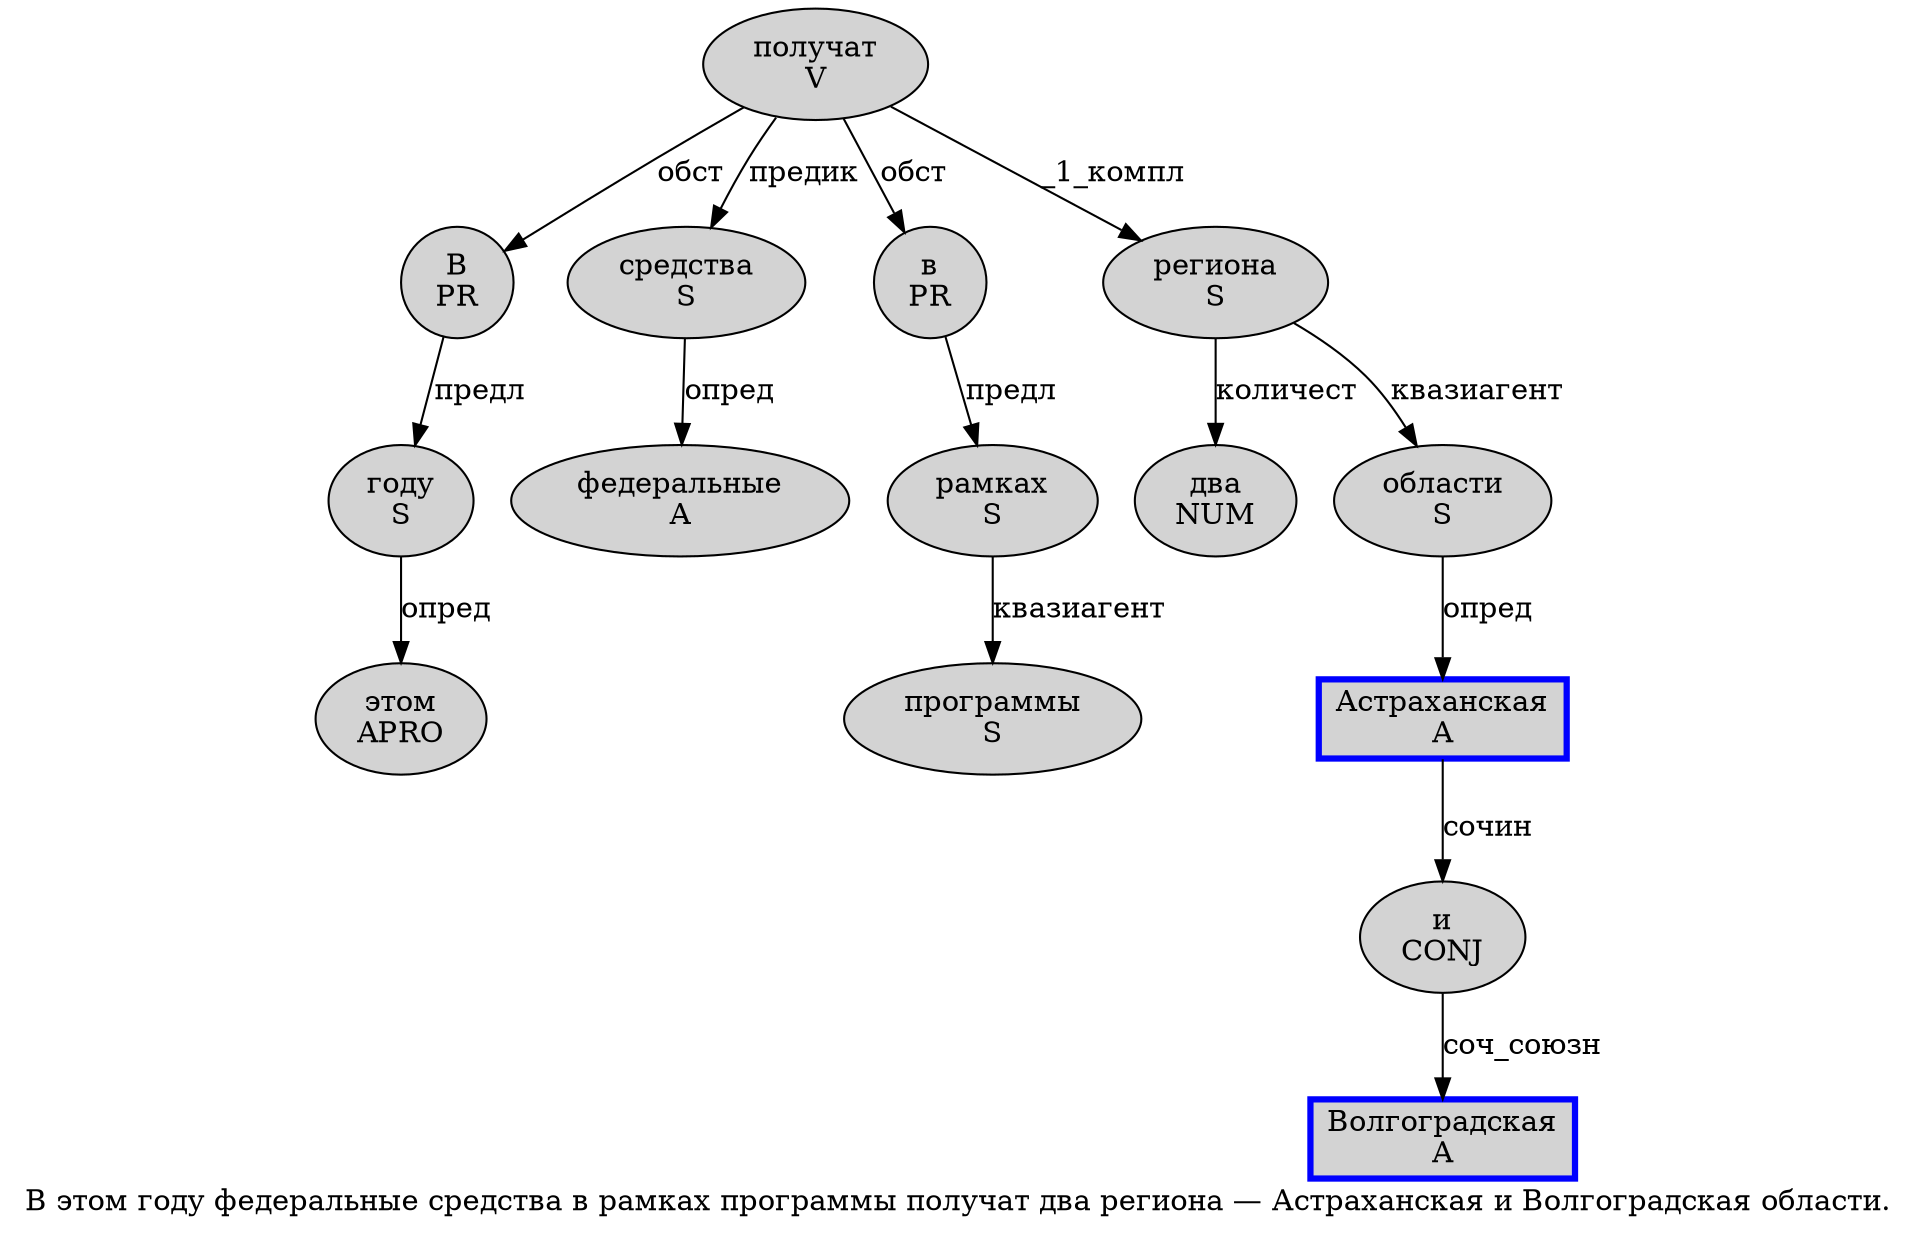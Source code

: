 digraph SENTENCE_1023 {
	graph [label="В этом году федеральные средства в рамках программы получат два региона — Астраханская и Волгоградская области."]
	node [style=filled]
		0 [label="В
PR" color="" fillcolor=lightgray penwidth=1 shape=ellipse]
		1 [label="этом
APRO" color="" fillcolor=lightgray penwidth=1 shape=ellipse]
		2 [label="году
S" color="" fillcolor=lightgray penwidth=1 shape=ellipse]
		3 [label="федеральные
A" color="" fillcolor=lightgray penwidth=1 shape=ellipse]
		4 [label="средства
S" color="" fillcolor=lightgray penwidth=1 shape=ellipse]
		5 [label="в
PR" color="" fillcolor=lightgray penwidth=1 shape=ellipse]
		6 [label="рамках
S" color="" fillcolor=lightgray penwidth=1 shape=ellipse]
		7 [label="программы
S" color="" fillcolor=lightgray penwidth=1 shape=ellipse]
		8 [label="получат
V" color="" fillcolor=lightgray penwidth=1 shape=ellipse]
		9 [label="два
NUM" color="" fillcolor=lightgray penwidth=1 shape=ellipse]
		10 [label="региона
S" color="" fillcolor=lightgray penwidth=1 shape=ellipse]
		12 [label="Астраханская
A" color=blue fillcolor=lightgray penwidth=3 shape=box]
		13 [label="и
CONJ" color="" fillcolor=lightgray penwidth=1 shape=ellipse]
		14 [label="Волгоградская
A" color=blue fillcolor=lightgray penwidth=3 shape=box]
		15 [label="области
S" color="" fillcolor=lightgray penwidth=1 shape=ellipse]
			15 -> 12 [label="опред"]
			2 -> 1 [label="опред"]
			13 -> 14 [label="соч_союзн"]
			8 -> 0 [label="обст"]
			8 -> 4 [label="предик"]
			8 -> 5 [label="обст"]
			8 -> 10 [label="_1_компл"]
			5 -> 6 [label="предл"]
			10 -> 9 [label="количест"]
			10 -> 15 [label="квазиагент"]
			0 -> 2 [label="предл"]
			4 -> 3 [label="опред"]
			6 -> 7 [label="квазиагент"]
			12 -> 13 [label="сочин"]
}